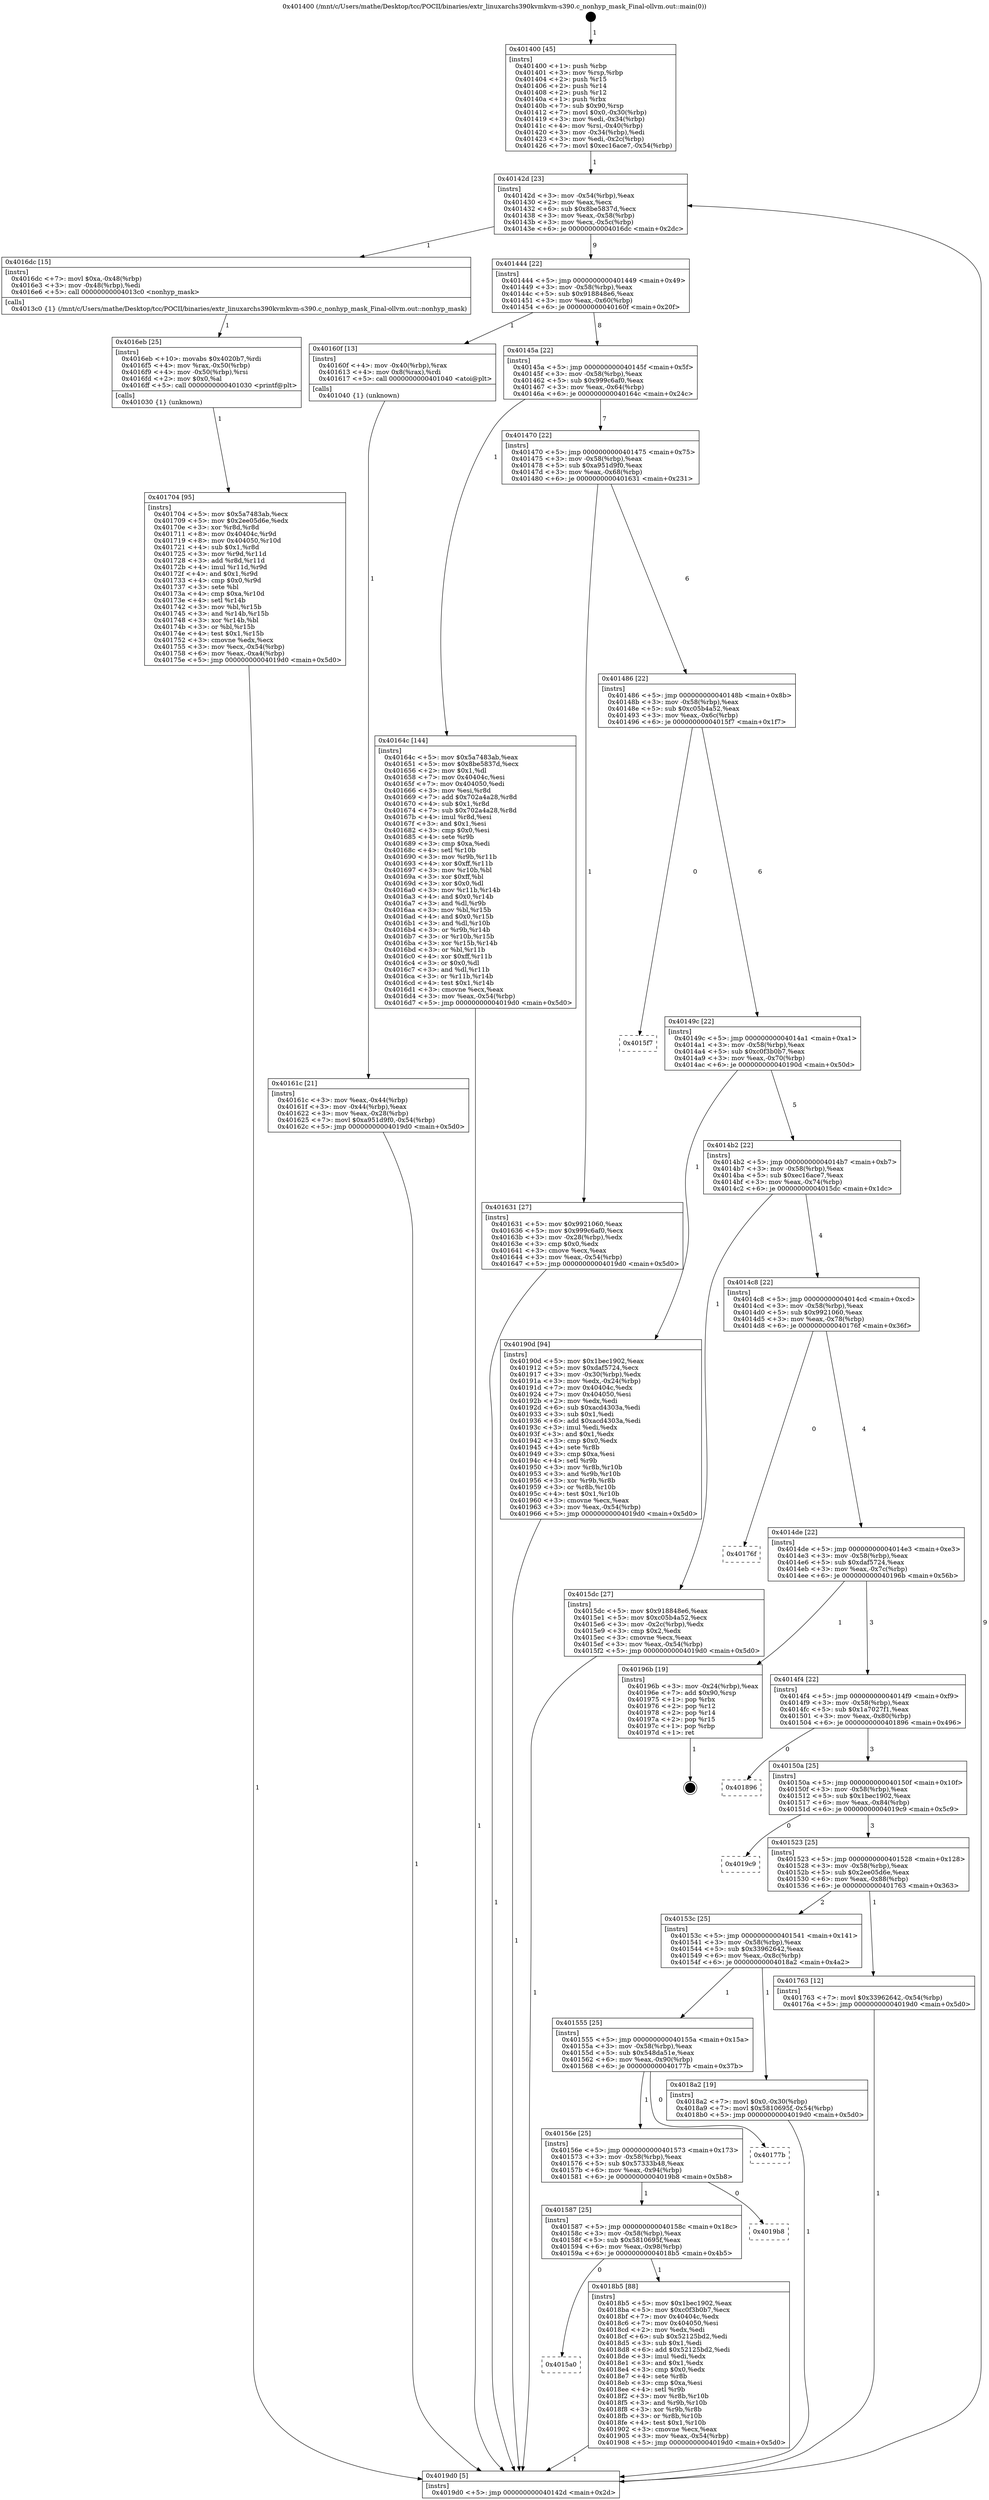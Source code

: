 digraph "0x401400" {
  label = "0x401400 (/mnt/c/Users/mathe/Desktop/tcc/POCII/binaries/extr_linuxarchs390kvmkvm-s390.c_nonhyp_mask_Final-ollvm.out::main(0))"
  labelloc = "t"
  node[shape=record]

  Entry [label="",width=0.3,height=0.3,shape=circle,fillcolor=black,style=filled]
  "0x40142d" [label="{
     0x40142d [23]\l
     | [instrs]\l
     &nbsp;&nbsp;0x40142d \<+3\>: mov -0x54(%rbp),%eax\l
     &nbsp;&nbsp;0x401430 \<+2\>: mov %eax,%ecx\l
     &nbsp;&nbsp;0x401432 \<+6\>: sub $0x8be5837d,%ecx\l
     &nbsp;&nbsp;0x401438 \<+3\>: mov %eax,-0x58(%rbp)\l
     &nbsp;&nbsp;0x40143b \<+3\>: mov %ecx,-0x5c(%rbp)\l
     &nbsp;&nbsp;0x40143e \<+6\>: je 00000000004016dc \<main+0x2dc\>\l
  }"]
  "0x4016dc" [label="{
     0x4016dc [15]\l
     | [instrs]\l
     &nbsp;&nbsp;0x4016dc \<+7\>: movl $0xa,-0x48(%rbp)\l
     &nbsp;&nbsp;0x4016e3 \<+3\>: mov -0x48(%rbp),%edi\l
     &nbsp;&nbsp;0x4016e6 \<+5\>: call 00000000004013c0 \<nonhyp_mask\>\l
     | [calls]\l
     &nbsp;&nbsp;0x4013c0 \{1\} (/mnt/c/Users/mathe/Desktop/tcc/POCII/binaries/extr_linuxarchs390kvmkvm-s390.c_nonhyp_mask_Final-ollvm.out::nonhyp_mask)\l
  }"]
  "0x401444" [label="{
     0x401444 [22]\l
     | [instrs]\l
     &nbsp;&nbsp;0x401444 \<+5\>: jmp 0000000000401449 \<main+0x49\>\l
     &nbsp;&nbsp;0x401449 \<+3\>: mov -0x58(%rbp),%eax\l
     &nbsp;&nbsp;0x40144c \<+5\>: sub $0x918848e6,%eax\l
     &nbsp;&nbsp;0x401451 \<+3\>: mov %eax,-0x60(%rbp)\l
     &nbsp;&nbsp;0x401454 \<+6\>: je 000000000040160f \<main+0x20f\>\l
  }"]
  Exit [label="",width=0.3,height=0.3,shape=circle,fillcolor=black,style=filled,peripheries=2]
  "0x40160f" [label="{
     0x40160f [13]\l
     | [instrs]\l
     &nbsp;&nbsp;0x40160f \<+4\>: mov -0x40(%rbp),%rax\l
     &nbsp;&nbsp;0x401613 \<+4\>: mov 0x8(%rax),%rdi\l
     &nbsp;&nbsp;0x401617 \<+5\>: call 0000000000401040 \<atoi@plt\>\l
     | [calls]\l
     &nbsp;&nbsp;0x401040 \{1\} (unknown)\l
  }"]
  "0x40145a" [label="{
     0x40145a [22]\l
     | [instrs]\l
     &nbsp;&nbsp;0x40145a \<+5\>: jmp 000000000040145f \<main+0x5f\>\l
     &nbsp;&nbsp;0x40145f \<+3\>: mov -0x58(%rbp),%eax\l
     &nbsp;&nbsp;0x401462 \<+5\>: sub $0x999c6af0,%eax\l
     &nbsp;&nbsp;0x401467 \<+3\>: mov %eax,-0x64(%rbp)\l
     &nbsp;&nbsp;0x40146a \<+6\>: je 000000000040164c \<main+0x24c\>\l
  }"]
  "0x4015a0" [label="{
     0x4015a0\l
  }", style=dashed]
  "0x40164c" [label="{
     0x40164c [144]\l
     | [instrs]\l
     &nbsp;&nbsp;0x40164c \<+5\>: mov $0x5a7483ab,%eax\l
     &nbsp;&nbsp;0x401651 \<+5\>: mov $0x8be5837d,%ecx\l
     &nbsp;&nbsp;0x401656 \<+2\>: mov $0x1,%dl\l
     &nbsp;&nbsp;0x401658 \<+7\>: mov 0x40404c,%esi\l
     &nbsp;&nbsp;0x40165f \<+7\>: mov 0x404050,%edi\l
     &nbsp;&nbsp;0x401666 \<+3\>: mov %esi,%r8d\l
     &nbsp;&nbsp;0x401669 \<+7\>: add $0x702a4a28,%r8d\l
     &nbsp;&nbsp;0x401670 \<+4\>: sub $0x1,%r8d\l
     &nbsp;&nbsp;0x401674 \<+7\>: sub $0x702a4a28,%r8d\l
     &nbsp;&nbsp;0x40167b \<+4\>: imul %r8d,%esi\l
     &nbsp;&nbsp;0x40167f \<+3\>: and $0x1,%esi\l
     &nbsp;&nbsp;0x401682 \<+3\>: cmp $0x0,%esi\l
     &nbsp;&nbsp;0x401685 \<+4\>: sete %r9b\l
     &nbsp;&nbsp;0x401689 \<+3\>: cmp $0xa,%edi\l
     &nbsp;&nbsp;0x40168c \<+4\>: setl %r10b\l
     &nbsp;&nbsp;0x401690 \<+3\>: mov %r9b,%r11b\l
     &nbsp;&nbsp;0x401693 \<+4\>: xor $0xff,%r11b\l
     &nbsp;&nbsp;0x401697 \<+3\>: mov %r10b,%bl\l
     &nbsp;&nbsp;0x40169a \<+3\>: xor $0xff,%bl\l
     &nbsp;&nbsp;0x40169d \<+3\>: xor $0x0,%dl\l
     &nbsp;&nbsp;0x4016a0 \<+3\>: mov %r11b,%r14b\l
     &nbsp;&nbsp;0x4016a3 \<+4\>: and $0x0,%r14b\l
     &nbsp;&nbsp;0x4016a7 \<+3\>: and %dl,%r9b\l
     &nbsp;&nbsp;0x4016aa \<+3\>: mov %bl,%r15b\l
     &nbsp;&nbsp;0x4016ad \<+4\>: and $0x0,%r15b\l
     &nbsp;&nbsp;0x4016b1 \<+3\>: and %dl,%r10b\l
     &nbsp;&nbsp;0x4016b4 \<+3\>: or %r9b,%r14b\l
     &nbsp;&nbsp;0x4016b7 \<+3\>: or %r10b,%r15b\l
     &nbsp;&nbsp;0x4016ba \<+3\>: xor %r15b,%r14b\l
     &nbsp;&nbsp;0x4016bd \<+3\>: or %bl,%r11b\l
     &nbsp;&nbsp;0x4016c0 \<+4\>: xor $0xff,%r11b\l
     &nbsp;&nbsp;0x4016c4 \<+3\>: or $0x0,%dl\l
     &nbsp;&nbsp;0x4016c7 \<+3\>: and %dl,%r11b\l
     &nbsp;&nbsp;0x4016ca \<+3\>: or %r11b,%r14b\l
     &nbsp;&nbsp;0x4016cd \<+4\>: test $0x1,%r14b\l
     &nbsp;&nbsp;0x4016d1 \<+3\>: cmovne %ecx,%eax\l
     &nbsp;&nbsp;0x4016d4 \<+3\>: mov %eax,-0x54(%rbp)\l
     &nbsp;&nbsp;0x4016d7 \<+5\>: jmp 00000000004019d0 \<main+0x5d0\>\l
  }"]
  "0x401470" [label="{
     0x401470 [22]\l
     | [instrs]\l
     &nbsp;&nbsp;0x401470 \<+5\>: jmp 0000000000401475 \<main+0x75\>\l
     &nbsp;&nbsp;0x401475 \<+3\>: mov -0x58(%rbp),%eax\l
     &nbsp;&nbsp;0x401478 \<+5\>: sub $0xa951d9f0,%eax\l
     &nbsp;&nbsp;0x40147d \<+3\>: mov %eax,-0x68(%rbp)\l
     &nbsp;&nbsp;0x401480 \<+6\>: je 0000000000401631 \<main+0x231\>\l
  }"]
  "0x4018b5" [label="{
     0x4018b5 [88]\l
     | [instrs]\l
     &nbsp;&nbsp;0x4018b5 \<+5\>: mov $0x1bec1902,%eax\l
     &nbsp;&nbsp;0x4018ba \<+5\>: mov $0xc0f3b0b7,%ecx\l
     &nbsp;&nbsp;0x4018bf \<+7\>: mov 0x40404c,%edx\l
     &nbsp;&nbsp;0x4018c6 \<+7\>: mov 0x404050,%esi\l
     &nbsp;&nbsp;0x4018cd \<+2\>: mov %edx,%edi\l
     &nbsp;&nbsp;0x4018cf \<+6\>: sub $0x52125bd2,%edi\l
     &nbsp;&nbsp;0x4018d5 \<+3\>: sub $0x1,%edi\l
     &nbsp;&nbsp;0x4018d8 \<+6\>: add $0x52125bd2,%edi\l
     &nbsp;&nbsp;0x4018de \<+3\>: imul %edi,%edx\l
     &nbsp;&nbsp;0x4018e1 \<+3\>: and $0x1,%edx\l
     &nbsp;&nbsp;0x4018e4 \<+3\>: cmp $0x0,%edx\l
     &nbsp;&nbsp;0x4018e7 \<+4\>: sete %r8b\l
     &nbsp;&nbsp;0x4018eb \<+3\>: cmp $0xa,%esi\l
     &nbsp;&nbsp;0x4018ee \<+4\>: setl %r9b\l
     &nbsp;&nbsp;0x4018f2 \<+3\>: mov %r8b,%r10b\l
     &nbsp;&nbsp;0x4018f5 \<+3\>: and %r9b,%r10b\l
     &nbsp;&nbsp;0x4018f8 \<+3\>: xor %r9b,%r8b\l
     &nbsp;&nbsp;0x4018fb \<+3\>: or %r8b,%r10b\l
     &nbsp;&nbsp;0x4018fe \<+4\>: test $0x1,%r10b\l
     &nbsp;&nbsp;0x401902 \<+3\>: cmovne %ecx,%eax\l
     &nbsp;&nbsp;0x401905 \<+3\>: mov %eax,-0x54(%rbp)\l
     &nbsp;&nbsp;0x401908 \<+5\>: jmp 00000000004019d0 \<main+0x5d0\>\l
  }"]
  "0x401631" [label="{
     0x401631 [27]\l
     | [instrs]\l
     &nbsp;&nbsp;0x401631 \<+5\>: mov $0x9921060,%eax\l
     &nbsp;&nbsp;0x401636 \<+5\>: mov $0x999c6af0,%ecx\l
     &nbsp;&nbsp;0x40163b \<+3\>: mov -0x28(%rbp),%edx\l
     &nbsp;&nbsp;0x40163e \<+3\>: cmp $0x0,%edx\l
     &nbsp;&nbsp;0x401641 \<+3\>: cmove %ecx,%eax\l
     &nbsp;&nbsp;0x401644 \<+3\>: mov %eax,-0x54(%rbp)\l
     &nbsp;&nbsp;0x401647 \<+5\>: jmp 00000000004019d0 \<main+0x5d0\>\l
  }"]
  "0x401486" [label="{
     0x401486 [22]\l
     | [instrs]\l
     &nbsp;&nbsp;0x401486 \<+5\>: jmp 000000000040148b \<main+0x8b\>\l
     &nbsp;&nbsp;0x40148b \<+3\>: mov -0x58(%rbp),%eax\l
     &nbsp;&nbsp;0x40148e \<+5\>: sub $0xc05b4a52,%eax\l
     &nbsp;&nbsp;0x401493 \<+3\>: mov %eax,-0x6c(%rbp)\l
     &nbsp;&nbsp;0x401496 \<+6\>: je 00000000004015f7 \<main+0x1f7\>\l
  }"]
  "0x401587" [label="{
     0x401587 [25]\l
     | [instrs]\l
     &nbsp;&nbsp;0x401587 \<+5\>: jmp 000000000040158c \<main+0x18c\>\l
     &nbsp;&nbsp;0x40158c \<+3\>: mov -0x58(%rbp),%eax\l
     &nbsp;&nbsp;0x40158f \<+5\>: sub $0x5810695f,%eax\l
     &nbsp;&nbsp;0x401594 \<+6\>: mov %eax,-0x98(%rbp)\l
     &nbsp;&nbsp;0x40159a \<+6\>: je 00000000004018b5 \<main+0x4b5\>\l
  }"]
  "0x4015f7" [label="{
     0x4015f7\l
  }", style=dashed]
  "0x40149c" [label="{
     0x40149c [22]\l
     | [instrs]\l
     &nbsp;&nbsp;0x40149c \<+5\>: jmp 00000000004014a1 \<main+0xa1\>\l
     &nbsp;&nbsp;0x4014a1 \<+3\>: mov -0x58(%rbp),%eax\l
     &nbsp;&nbsp;0x4014a4 \<+5\>: sub $0xc0f3b0b7,%eax\l
     &nbsp;&nbsp;0x4014a9 \<+3\>: mov %eax,-0x70(%rbp)\l
     &nbsp;&nbsp;0x4014ac \<+6\>: je 000000000040190d \<main+0x50d\>\l
  }"]
  "0x4019b8" [label="{
     0x4019b8\l
  }", style=dashed]
  "0x40190d" [label="{
     0x40190d [94]\l
     | [instrs]\l
     &nbsp;&nbsp;0x40190d \<+5\>: mov $0x1bec1902,%eax\l
     &nbsp;&nbsp;0x401912 \<+5\>: mov $0xdaf5724,%ecx\l
     &nbsp;&nbsp;0x401917 \<+3\>: mov -0x30(%rbp),%edx\l
     &nbsp;&nbsp;0x40191a \<+3\>: mov %edx,-0x24(%rbp)\l
     &nbsp;&nbsp;0x40191d \<+7\>: mov 0x40404c,%edx\l
     &nbsp;&nbsp;0x401924 \<+7\>: mov 0x404050,%esi\l
     &nbsp;&nbsp;0x40192b \<+2\>: mov %edx,%edi\l
     &nbsp;&nbsp;0x40192d \<+6\>: sub $0xacd4303a,%edi\l
     &nbsp;&nbsp;0x401933 \<+3\>: sub $0x1,%edi\l
     &nbsp;&nbsp;0x401936 \<+6\>: add $0xacd4303a,%edi\l
     &nbsp;&nbsp;0x40193c \<+3\>: imul %edi,%edx\l
     &nbsp;&nbsp;0x40193f \<+3\>: and $0x1,%edx\l
     &nbsp;&nbsp;0x401942 \<+3\>: cmp $0x0,%edx\l
     &nbsp;&nbsp;0x401945 \<+4\>: sete %r8b\l
     &nbsp;&nbsp;0x401949 \<+3\>: cmp $0xa,%esi\l
     &nbsp;&nbsp;0x40194c \<+4\>: setl %r9b\l
     &nbsp;&nbsp;0x401950 \<+3\>: mov %r8b,%r10b\l
     &nbsp;&nbsp;0x401953 \<+3\>: and %r9b,%r10b\l
     &nbsp;&nbsp;0x401956 \<+3\>: xor %r9b,%r8b\l
     &nbsp;&nbsp;0x401959 \<+3\>: or %r8b,%r10b\l
     &nbsp;&nbsp;0x40195c \<+4\>: test $0x1,%r10b\l
     &nbsp;&nbsp;0x401960 \<+3\>: cmovne %ecx,%eax\l
     &nbsp;&nbsp;0x401963 \<+3\>: mov %eax,-0x54(%rbp)\l
     &nbsp;&nbsp;0x401966 \<+5\>: jmp 00000000004019d0 \<main+0x5d0\>\l
  }"]
  "0x4014b2" [label="{
     0x4014b2 [22]\l
     | [instrs]\l
     &nbsp;&nbsp;0x4014b2 \<+5\>: jmp 00000000004014b7 \<main+0xb7\>\l
     &nbsp;&nbsp;0x4014b7 \<+3\>: mov -0x58(%rbp),%eax\l
     &nbsp;&nbsp;0x4014ba \<+5\>: sub $0xec16ace7,%eax\l
     &nbsp;&nbsp;0x4014bf \<+3\>: mov %eax,-0x74(%rbp)\l
     &nbsp;&nbsp;0x4014c2 \<+6\>: je 00000000004015dc \<main+0x1dc\>\l
  }"]
  "0x40156e" [label="{
     0x40156e [25]\l
     | [instrs]\l
     &nbsp;&nbsp;0x40156e \<+5\>: jmp 0000000000401573 \<main+0x173\>\l
     &nbsp;&nbsp;0x401573 \<+3\>: mov -0x58(%rbp),%eax\l
     &nbsp;&nbsp;0x401576 \<+5\>: sub $0x57333b48,%eax\l
     &nbsp;&nbsp;0x40157b \<+6\>: mov %eax,-0x94(%rbp)\l
     &nbsp;&nbsp;0x401581 \<+6\>: je 00000000004019b8 \<main+0x5b8\>\l
  }"]
  "0x4015dc" [label="{
     0x4015dc [27]\l
     | [instrs]\l
     &nbsp;&nbsp;0x4015dc \<+5\>: mov $0x918848e6,%eax\l
     &nbsp;&nbsp;0x4015e1 \<+5\>: mov $0xc05b4a52,%ecx\l
     &nbsp;&nbsp;0x4015e6 \<+3\>: mov -0x2c(%rbp),%edx\l
     &nbsp;&nbsp;0x4015e9 \<+3\>: cmp $0x2,%edx\l
     &nbsp;&nbsp;0x4015ec \<+3\>: cmovne %ecx,%eax\l
     &nbsp;&nbsp;0x4015ef \<+3\>: mov %eax,-0x54(%rbp)\l
     &nbsp;&nbsp;0x4015f2 \<+5\>: jmp 00000000004019d0 \<main+0x5d0\>\l
  }"]
  "0x4014c8" [label="{
     0x4014c8 [22]\l
     | [instrs]\l
     &nbsp;&nbsp;0x4014c8 \<+5\>: jmp 00000000004014cd \<main+0xcd\>\l
     &nbsp;&nbsp;0x4014cd \<+3\>: mov -0x58(%rbp),%eax\l
     &nbsp;&nbsp;0x4014d0 \<+5\>: sub $0x9921060,%eax\l
     &nbsp;&nbsp;0x4014d5 \<+3\>: mov %eax,-0x78(%rbp)\l
     &nbsp;&nbsp;0x4014d8 \<+6\>: je 000000000040176f \<main+0x36f\>\l
  }"]
  "0x4019d0" [label="{
     0x4019d0 [5]\l
     | [instrs]\l
     &nbsp;&nbsp;0x4019d0 \<+5\>: jmp 000000000040142d \<main+0x2d\>\l
  }"]
  "0x401400" [label="{
     0x401400 [45]\l
     | [instrs]\l
     &nbsp;&nbsp;0x401400 \<+1\>: push %rbp\l
     &nbsp;&nbsp;0x401401 \<+3\>: mov %rsp,%rbp\l
     &nbsp;&nbsp;0x401404 \<+2\>: push %r15\l
     &nbsp;&nbsp;0x401406 \<+2\>: push %r14\l
     &nbsp;&nbsp;0x401408 \<+2\>: push %r12\l
     &nbsp;&nbsp;0x40140a \<+1\>: push %rbx\l
     &nbsp;&nbsp;0x40140b \<+7\>: sub $0x90,%rsp\l
     &nbsp;&nbsp;0x401412 \<+7\>: movl $0x0,-0x30(%rbp)\l
     &nbsp;&nbsp;0x401419 \<+3\>: mov %edi,-0x34(%rbp)\l
     &nbsp;&nbsp;0x40141c \<+4\>: mov %rsi,-0x40(%rbp)\l
     &nbsp;&nbsp;0x401420 \<+3\>: mov -0x34(%rbp),%edi\l
     &nbsp;&nbsp;0x401423 \<+3\>: mov %edi,-0x2c(%rbp)\l
     &nbsp;&nbsp;0x401426 \<+7\>: movl $0xec16ace7,-0x54(%rbp)\l
  }"]
  "0x40161c" [label="{
     0x40161c [21]\l
     | [instrs]\l
     &nbsp;&nbsp;0x40161c \<+3\>: mov %eax,-0x44(%rbp)\l
     &nbsp;&nbsp;0x40161f \<+3\>: mov -0x44(%rbp),%eax\l
     &nbsp;&nbsp;0x401622 \<+3\>: mov %eax,-0x28(%rbp)\l
     &nbsp;&nbsp;0x401625 \<+7\>: movl $0xa951d9f0,-0x54(%rbp)\l
     &nbsp;&nbsp;0x40162c \<+5\>: jmp 00000000004019d0 \<main+0x5d0\>\l
  }"]
  "0x4016eb" [label="{
     0x4016eb [25]\l
     | [instrs]\l
     &nbsp;&nbsp;0x4016eb \<+10\>: movabs $0x4020b7,%rdi\l
     &nbsp;&nbsp;0x4016f5 \<+4\>: mov %rax,-0x50(%rbp)\l
     &nbsp;&nbsp;0x4016f9 \<+4\>: mov -0x50(%rbp),%rsi\l
     &nbsp;&nbsp;0x4016fd \<+2\>: mov $0x0,%al\l
     &nbsp;&nbsp;0x4016ff \<+5\>: call 0000000000401030 \<printf@plt\>\l
     | [calls]\l
     &nbsp;&nbsp;0x401030 \{1\} (unknown)\l
  }"]
  "0x401704" [label="{
     0x401704 [95]\l
     | [instrs]\l
     &nbsp;&nbsp;0x401704 \<+5\>: mov $0x5a7483ab,%ecx\l
     &nbsp;&nbsp;0x401709 \<+5\>: mov $0x2ee05d6e,%edx\l
     &nbsp;&nbsp;0x40170e \<+3\>: xor %r8d,%r8d\l
     &nbsp;&nbsp;0x401711 \<+8\>: mov 0x40404c,%r9d\l
     &nbsp;&nbsp;0x401719 \<+8\>: mov 0x404050,%r10d\l
     &nbsp;&nbsp;0x401721 \<+4\>: sub $0x1,%r8d\l
     &nbsp;&nbsp;0x401725 \<+3\>: mov %r9d,%r11d\l
     &nbsp;&nbsp;0x401728 \<+3\>: add %r8d,%r11d\l
     &nbsp;&nbsp;0x40172b \<+4\>: imul %r11d,%r9d\l
     &nbsp;&nbsp;0x40172f \<+4\>: and $0x1,%r9d\l
     &nbsp;&nbsp;0x401733 \<+4\>: cmp $0x0,%r9d\l
     &nbsp;&nbsp;0x401737 \<+3\>: sete %bl\l
     &nbsp;&nbsp;0x40173a \<+4\>: cmp $0xa,%r10d\l
     &nbsp;&nbsp;0x40173e \<+4\>: setl %r14b\l
     &nbsp;&nbsp;0x401742 \<+3\>: mov %bl,%r15b\l
     &nbsp;&nbsp;0x401745 \<+3\>: and %r14b,%r15b\l
     &nbsp;&nbsp;0x401748 \<+3\>: xor %r14b,%bl\l
     &nbsp;&nbsp;0x40174b \<+3\>: or %bl,%r15b\l
     &nbsp;&nbsp;0x40174e \<+4\>: test $0x1,%r15b\l
     &nbsp;&nbsp;0x401752 \<+3\>: cmovne %edx,%ecx\l
     &nbsp;&nbsp;0x401755 \<+3\>: mov %ecx,-0x54(%rbp)\l
     &nbsp;&nbsp;0x401758 \<+6\>: mov %eax,-0xa4(%rbp)\l
     &nbsp;&nbsp;0x40175e \<+5\>: jmp 00000000004019d0 \<main+0x5d0\>\l
  }"]
  "0x40177b" [label="{
     0x40177b\l
  }", style=dashed]
  "0x40176f" [label="{
     0x40176f\l
  }", style=dashed]
  "0x4014de" [label="{
     0x4014de [22]\l
     | [instrs]\l
     &nbsp;&nbsp;0x4014de \<+5\>: jmp 00000000004014e3 \<main+0xe3\>\l
     &nbsp;&nbsp;0x4014e3 \<+3\>: mov -0x58(%rbp),%eax\l
     &nbsp;&nbsp;0x4014e6 \<+5\>: sub $0xdaf5724,%eax\l
     &nbsp;&nbsp;0x4014eb \<+3\>: mov %eax,-0x7c(%rbp)\l
     &nbsp;&nbsp;0x4014ee \<+6\>: je 000000000040196b \<main+0x56b\>\l
  }"]
  "0x401555" [label="{
     0x401555 [25]\l
     | [instrs]\l
     &nbsp;&nbsp;0x401555 \<+5\>: jmp 000000000040155a \<main+0x15a\>\l
     &nbsp;&nbsp;0x40155a \<+3\>: mov -0x58(%rbp),%eax\l
     &nbsp;&nbsp;0x40155d \<+5\>: sub $0x548da51e,%eax\l
     &nbsp;&nbsp;0x401562 \<+6\>: mov %eax,-0x90(%rbp)\l
     &nbsp;&nbsp;0x401568 \<+6\>: je 000000000040177b \<main+0x37b\>\l
  }"]
  "0x40196b" [label="{
     0x40196b [19]\l
     | [instrs]\l
     &nbsp;&nbsp;0x40196b \<+3\>: mov -0x24(%rbp),%eax\l
     &nbsp;&nbsp;0x40196e \<+7\>: add $0x90,%rsp\l
     &nbsp;&nbsp;0x401975 \<+1\>: pop %rbx\l
     &nbsp;&nbsp;0x401976 \<+2\>: pop %r12\l
     &nbsp;&nbsp;0x401978 \<+2\>: pop %r14\l
     &nbsp;&nbsp;0x40197a \<+2\>: pop %r15\l
     &nbsp;&nbsp;0x40197c \<+1\>: pop %rbp\l
     &nbsp;&nbsp;0x40197d \<+1\>: ret\l
  }"]
  "0x4014f4" [label="{
     0x4014f4 [22]\l
     | [instrs]\l
     &nbsp;&nbsp;0x4014f4 \<+5\>: jmp 00000000004014f9 \<main+0xf9\>\l
     &nbsp;&nbsp;0x4014f9 \<+3\>: mov -0x58(%rbp),%eax\l
     &nbsp;&nbsp;0x4014fc \<+5\>: sub $0x1a7027f1,%eax\l
     &nbsp;&nbsp;0x401501 \<+3\>: mov %eax,-0x80(%rbp)\l
     &nbsp;&nbsp;0x401504 \<+6\>: je 0000000000401896 \<main+0x496\>\l
  }"]
  "0x4018a2" [label="{
     0x4018a2 [19]\l
     | [instrs]\l
     &nbsp;&nbsp;0x4018a2 \<+7\>: movl $0x0,-0x30(%rbp)\l
     &nbsp;&nbsp;0x4018a9 \<+7\>: movl $0x5810695f,-0x54(%rbp)\l
     &nbsp;&nbsp;0x4018b0 \<+5\>: jmp 00000000004019d0 \<main+0x5d0\>\l
  }"]
  "0x401896" [label="{
     0x401896\l
  }", style=dashed]
  "0x40150a" [label="{
     0x40150a [25]\l
     | [instrs]\l
     &nbsp;&nbsp;0x40150a \<+5\>: jmp 000000000040150f \<main+0x10f\>\l
     &nbsp;&nbsp;0x40150f \<+3\>: mov -0x58(%rbp),%eax\l
     &nbsp;&nbsp;0x401512 \<+5\>: sub $0x1bec1902,%eax\l
     &nbsp;&nbsp;0x401517 \<+6\>: mov %eax,-0x84(%rbp)\l
     &nbsp;&nbsp;0x40151d \<+6\>: je 00000000004019c9 \<main+0x5c9\>\l
  }"]
  "0x40153c" [label="{
     0x40153c [25]\l
     | [instrs]\l
     &nbsp;&nbsp;0x40153c \<+5\>: jmp 0000000000401541 \<main+0x141\>\l
     &nbsp;&nbsp;0x401541 \<+3\>: mov -0x58(%rbp),%eax\l
     &nbsp;&nbsp;0x401544 \<+5\>: sub $0x33962642,%eax\l
     &nbsp;&nbsp;0x401549 \<+6\>: mov %eax,-0x8c(%rbp)\l
     &nbsp;&nbsp;0x40154f \<+6\>: je 00000000004018a2 \<main+0x4a2\>\l
  }"]
  "0x4019c9" [label="{
     0x4019c9\l
  }", style=dashed]
  "0x401523" [label="{
     0x401523 [25]\l
     | [instrs]\l
     &nbsp;&nbsp;0x401523 \<+5\>: jmp 0000000000401528 \<main+0x128\>\l
     &nbsp;&nbsp;0x401528 \<+3\>: mov -0x58(%rbp),%eax\l
     &nbsp;&nbsp;0x40152b \<+5\>: sub $0x2ee05d6e,%eax\l
     &nbsp;&nbsp;0x401530 \<+6\>: mov %eax,-0x88(%rbp)\l
     &nbsp;&nbsp;0x401536 \<+6\>: je 0000000000401763 \<main+0x363\>\l
  }"]
  "0x401763" [label="{
     0x401763 [12]\l
     | [instrs]\l
     &nbsp;&nbsp;0x401763 \<+7\>: movl $0x33962642,-0x54(%rbp)\l
     &nbsp;&nbsp;0x40176a \<+5\>: jmp 00000000004019d0 \<main+0x5d0\>\l
  }"]
  Entry -> "0x401400" [label=" 1"]
  "0x40142d" -> "0x4016dc" [label=" 1"]
  "0x40142d" -> "0x401444" [label=" 9"]
  "0x40196b" -> Exit [label=" 1"]
  "0x401444" -> "0x40160f" [label=" 1"]
  "0x401444" -> "0x40145a" [label=" 8"]
  "0x40190d" -> "0x4019d0" [label=" 1"]
  "0x40145a" -> "0x40164c" [label=" 1"]
  "0x40145a" -> "0x401470" [label=" 7"]
  "0x4018b5" -> "0x4019d0" [label=" 1"]
  "0x401470" -> "0x401631" [label=" 1"]
  "0x401470" -> "0x401486" [label=" 6"]
  "0x401587" -> "0x4015a0" [label=" 0"]
  "0x401486" -> "0x4015f7" [label=" 0"]
  "0x401486" -> "0x40149c" [label=" 6"]
  "0x401587" -> "0x4018b5" [label=" 1"]
  "0x40149c" -> "0x40190d" [label=" 1"]
  "0x40149c" -> "0x4014b2" [label=" 5"]
  "0x40156e" -> "0x401587" [label=" 1"]
  "0x4014b2" -> "0x4015dc" [label=" 1"]
  "0x4014b2" -> "0x4014c8" [label=" 4"]
  "0x4015dc" -> "0x4019d0" [label=" 1"]
  "0x401400" -> "0x40142d" [label=" 1"]
  "0x4019d0" -> "0x40142d" [label=" 9"]
  "0x40160f" -> "0x40161c" [label=" 1"]
  "0x40161c" -> "0x4019d0" [label=" 1"]
  "0x401631" -> "0x4019d0" [label=" 1"]
  "0x40164c" -> "0x4019d0" [label=" 1"]
  "0x4016dc" -> "0x4016eb" [label=" 1"]
  "0x4016eb" -> "0x401704" [label=" 1"]
  "0x401704" -> "0x4019d0" [label=" 1"]
  "0x40156e" -> "0x4019b8" [label=" 0"]
  "0x4014c8" -> "0x40176f" [label=" 0"]
  "0x4014c8" -> "0x4014de" [label=" 4"]
  "0x401555" -> "0x40156e" [label=" 1"]
  "0x4014de" -> "0x40196b" [label=" 1"]
  "0x4014de" -> "0x4014f4" [label=" 3"]
  "0x401555" -> "0x40177b" [label=" 0"]
  "0x4014f4" -> "0x401896" [label=" 0"]
  "0x4014f4" -> "0x40150a" [label=" 3"]
  "0x4018a2" -> "0x4019d0" [label=" 1"]
  "0x40150a" -> "0x4019c9" [label=" 0"]
  "0x40150a" -> "0x401523" [label=" 3"]
  "0x40153c" -> "0x4018a2" [label=" 1"]
  "0x401523" -> "0x401763" [label=" 1"]
  "0x401523" -> "0x40153c" [label=" 2"]
  "0x401763" -> "0x4019d0" [label=" 1"]
  "0x40153c" -> "0x401555" [label=" 1"]
}
